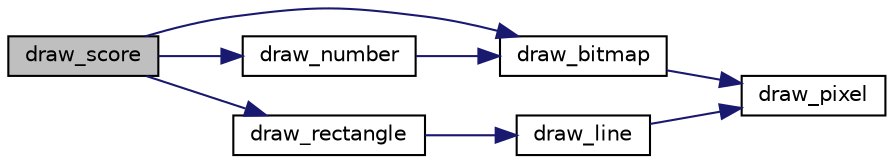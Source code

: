 digraph "draw_score"
{
 // LATEX_PDF_SIZE
  edge [fontname="Helvetica",fontsize="10",labelfontname="Helvetica",labelfontsize="10"];
  node [fontname="Helvetica",fontsize="10",shape=record];
  rankdir="LR";
  Node1 [label="draw_score",height=0.2,width=0.4,color="black", fillcolor="grey75", style="filled", fontcolor="black",tooltip="Draws the score field in the specified coordinates."];
  Node1 -> Node2 [color="midnightblue",fontsize="10",style="solid",fontname="Helvetica"];
  Node2 [label="draw_bitmap",height=0.2,width=0.4,color="black", fillcolor="white", style="filled",URL="$video_8c.html#a3597226a5796abf71ed931b4bf88bcc9",tooltip="Draws a sprite in the specified coordinates."];
  Node2 -> Node3 [color="midnightblue",fontsize="10",style="solid",fontname="Helvetica"];
  Node3 [label="draw_pixel",height=0.2,width=0.4,color="black", fillcolor="white", style="filled",URL="$video_8c.html#aa75d96618132cccec2c977ae043d31fe",tooltip="Draws a pixel in the specified coordinates with the specified color."];
  Node1 -> Node4 [color="midnightblue",fontsize="10",style="solid",fontname="Helvetica"];
  Node4 [label="draw_number",height=0.2,width=0.4,color="black", fillcolor="white", style="filled",URL="$video_8c.html#aea59e5669edc12d0b9ac1dc5a83a9969",tooltip="Draws the number in the specified coordinates."];
  Node4 -> Node2 [color="midnightblue",fontsize="10",style="solid",fontname="Helvetica"];
  Node1 -> Node5 [color="midnightblue",fontsize="10",style="solid",fontname="Helvetica"];
  Node5 [label="draw_rectangle",height=0.2,width=0.4,color="black", fillcolor="white", style="filled",URL="$video_8c.html#a31178cc71e7af0d6045707842517b225",tooltip="Draws a rectangle in the specified coordinates with the specified width, height and color."];
  Node5 -> Node6 [color="midnightblue",fontsize="10",style="solid",fontname="Helvetica"];
  Node6 [label="draw_line",height=0.2,width=0.4,color="black", fillcolor="white", style="filled",URL="$video_8c.html#ac09489dd9ea607a80cbc34da200bd0c8",tooltip="Draws a line in the specified coordinates with the specified length and color."];
  Node6 -> Node3 [color="midnightblue",fontsize="10",style="solid",fontname="Helvetica"];
}
